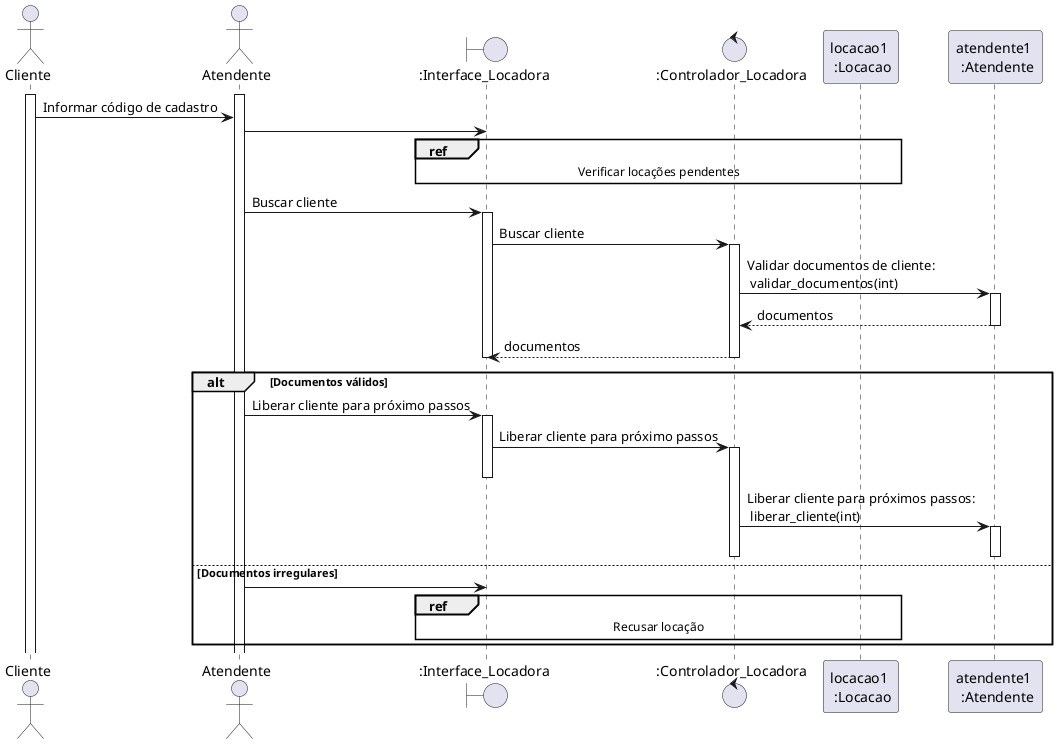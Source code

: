 @startuml

actor Cliente
actor Atendente
activate Cliente
activate Atendente

boundary ":Interface_Locadora" as interface
control ":Controlador_Locadora" as control

participant "locacao1 \n :Locacao" as locacao
participant "atendente1 \n :Atendente" as atendente_obj

Cliente -> Atendente : Informar código de cadastro
Atendente -> interface

ref over interface, control, locacao
  Verificar locações pendentes
end ref

Atendente -> interface ++: Buscar cliente
interface -> control ++: Buscar cliente
control -> atendente_obj ++: Validar documentos de cliente: \n validar_documentos(int)
atendente_obj --> control --: documentos
control --> interface --: documentos
deactivate interface

alt Documentos válidos
  Atendente -> interface ++: Liberar cliente para próximo passos
  interface -> control ++: Liberar cliente para próximo passos
  deactivate interface
  control -> atendente_obj ++: Liberar cliente para próximos passos: \n liberar_cliente(int)
  deactivate control
  deactivate atendente_obj
else Documentos irregulares
  Atendente -> interface
  ref over interface, control, locacao : Recusar locação
end
@enduml
